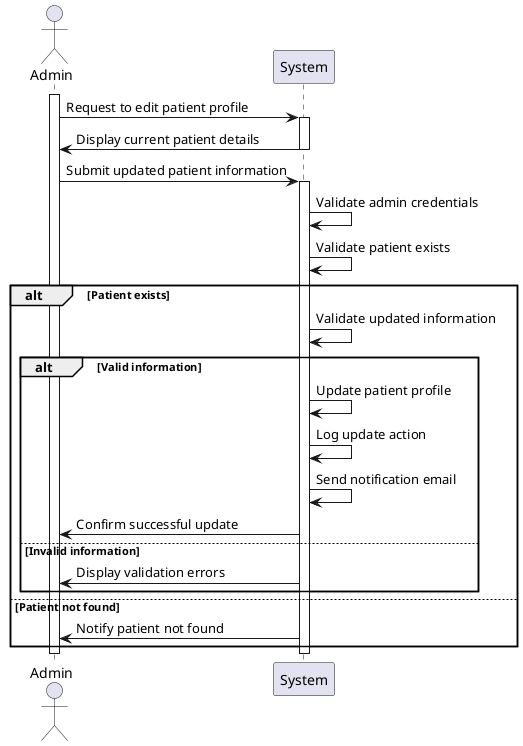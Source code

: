 @startuml name system sequence diagram us 5.1.9
actor Admin as User
participant System

activate User
User -> System: Request to edit patient profile
activate System
System -> User: Display current patient details
deactivate System

User -> System: Submit updated patient information
activate System
System -> System: Validate admin credentials
System -> System: Validate patient exists
alt Patient exists
    System -> System: Validate updated information
    alt Valid information
        System -> System: Update patient profile
        System -> System: Log update action
        System -> System: Send notification email
        System -> User: Confirm successful update
    else Invalid information
        System -> User: Display validation errors
    end
else Patient not found
    System -> User: Notify patient not found
end
deactivate System
deactivate User
@enduml

